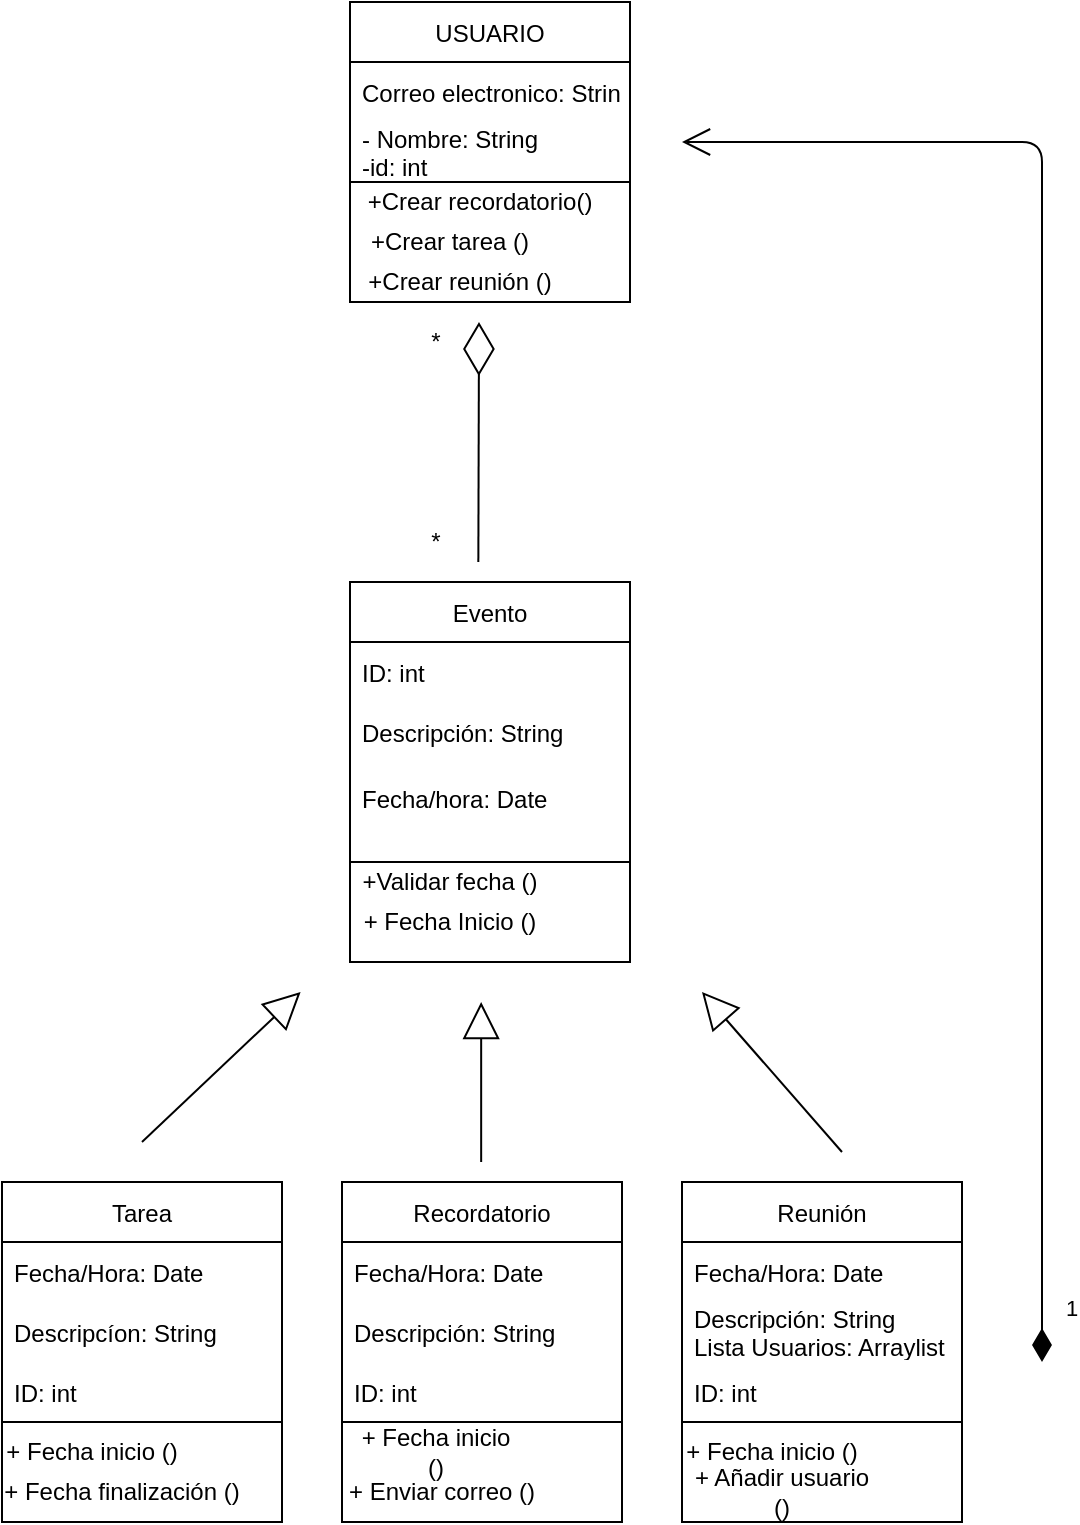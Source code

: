 <mxfile version="15.3.5" type="github"><diagram id="AVKOWbXUhxcYXjMrbxTi" name="Page-1"><mxGraphModel dx="1722" dy="937" grid="1" gridSize="10" guides="1" tooltips="1" connect="1" arrows="1" fold="1" page="1" pageScale="1" pageWidth="827" pageHeight="1169" math="0" shadow="0"><root><mxCell id="0"/><mxCell id="1" parent="0"/><mxCell id="qdVvwio_gMMQV0OX1N5n-2" value="USUARIO" style="swimlane;fontStyle=0;childLayout=stackLayout;horizontal=1;startSize=30;horizontalStack=0;resizeParent=1;resizeParentMax=0;resizeLast=0;collapsible=1;marginBottom=0;hachureGap=4;pointerEvents=0;" vertex="1" parent="1"><mxGeometry x="334" y="90" width="140" height="100" as="geometry"/></mxCell><mxCell id="qdVvwio_gMMQV0OX1N5n-4" value="Correo electronico: String" style="text;strokeColor=none;fillColor=none;align=left;verticalAlign=middle;spacingLeft=4;spacingRight=4;overflow=hidden;points=[[0,0.5],[1,0.5]];portConstraint=eastwest;rotatable=0;" vertex="1" parent="qdVvwio_gMMQV0OX1N5n-2"><mxGeometry y="30" width="140" height="30" as="geometry"/></mxCell><mxCell id="qdVvwio_gMMQV0OX1N5n-3" value="- Nombre: String&#xA;-id: int&#xA;" style="text;strokeColor=none;fillColor=none;align=left;verticalAlign=middle;spacingLeft=4;spacingRight=4;overflow=hidden;points=[[0,0.5],[1,0.5]];portConstraint=eastwest;rotatable=0;" vertex="1" parent="qdVvwio_gMMQV0OX1N5n-2"><mxGeometry y="60" width="140" height="40" as="geometry"/></mxCell><mxCell id="qdVvwio_gMMQV0OX1N5n-6" value="" style="rounded=0;whiteSpace=wrap;html=1;hachureGap=4;pointerEvents=0;" vertex="1" parent="1"><mxGeometry x="334" y="180" width="140" height="60" as="geometry"/></mxCell><mxCell id="qdVvwio_gMMQV0OX1N5n-7" value="+Crear recordatorio()" style="text;html=1;strokeColor=none;fillColor=none;align=center;verticalAlign=middle;whiteSpace=wrap;rounded=0;hachureGap=4;pointerEvents=0;" vertex="1" parent="1"><mxGeometry x="334" y="180" width="130" height="20" as="geometry"/></mxCell><mxCell id="qdVvwio_gMMQV0OX1N5n-10" value="+Crear tarea ()" style="text;html=1;strokeColor=none;fillColor=none;align=center;verticalAlign=middle;whiteSpace=wrap;rounded=0;hachureGap=4;pointerEvents=0;" vertex="1" parent="1"><mxGeometry x="334" y="200" width="100" height="20" as="geometry"/></mxCell><mxCell id="qdVvwio_gMMQV0OX1N5n-11" value="+Crear reunión ()" style="text;html=1;strokeColor=none;fillColor=none;align=center;verticalAlign=middle;whiteSpace=wrap;rounded=0;hachureGap=4;pointerEvents=0;" vertex="1" parent="1"><mxGeometry x="334" y="220" width="110" height="20" as="geometry"/></mxCell><mxCell id="qdVvwio_gMMQV0OX1N5n-12" value="Evento" style="swimlane;fontStyle=0;childLayout=stackLayout;horizontal=1;startSize=30;horizontalStack=0;resizeParent=1;resizeParentMax=0;resizeLast=0;collapsible=1;marginBottom=0;hachureGap=4;pointerEvents=0;" vertex="1" parent="1"><mxGeometry x="334" y="380" width="140" height="140" as="geometry"/></mxCell><mxCell id="qdVvwio_gMMQV0OX1N5n-13" value="ID: int" style="text;strokeColor=none;fillColor=none;align=left;verticalAlign=middle;spacingLeft=4;spacingRight=4;overflow=hidden;points=[[0,0.5],[1,0.5]];portConstraint=eastwest;rotatable=0;" vertex="1" parent="qdVvwio_gMMQV0OX1N5n-12"><mxGeometry y="30" width="140" height="30" as="geometry"/></mxCell><mxCell id="qdVvwio_gMMQV0OX1N5n-14" value="Descripción: String" style="text;strokeColor=none;fillColor=none;align=left;verticalAlign=middle;spacingLeft=4;spacingRight=4;overflow=hidden;points=[[0,0.5],[1,0.5]];portConstraint=eastwest;rotatable=0;" vertex="1" parent="qdVvwio_gMMQV0OX1N5n-12"><mxGeometry y="60" width="140" height="30" as="geometry"/></mxCell><mxCell id="qdVvwio_gMMQV0OX1N5n-15" value="Fecha/hora: Date&#xA;" style="text;strokeColor=none;fillColor=none;align=left;verticalAlign=middle;spacingLeft=4;spacingRight=4;overflow=hidden;points=[[0,0.5],[1,0.5]];portConstraint=eastwest;rotatable=0;" vertex="1" parent="qdVvwio_gMMQV0OX1N5n-12"><mxGeometry y="90" width="140" height="50" as="geometry"/></mxCell><mxCell id="qdVvwio_gMMQV0OX1N5n-17" value="" style="rounded=0;whiteSpace=wrap;html=1;hachureGap=4;pointerEvents=0;" vertex="1" parent="1"><mxGeometry x="334" y="520" width="140" height="50" as="geometry"/></mxCell><mxCell id="qdVvwio_gMMQV0OX1N5n-18" value="+Validar fecha ()" style="text;html=1;strokeColor=none;fillColor=none;align=center;verticalAlign=middle;whiteSpace=wrap;rounded=0;hachureGap=4;pointerEvents=0;" vertex="1" parent="1"><mxGeometry x="334" y="520" width="100" height="20" as="geometry"/></mxCell><mxCell id="qdVvwio_gMMQV0OX1N5n-19" value="+ Fecha Inicio ()" style="text;html=1;strokeColor=none;fillColor=none;align=center;verticalAlign=middle;whiteSpace=wrap;rounded=0;hachureGap=4;pointerEvents=0;" vertex="1" parent="1"><mxGeometry x="334" y="540" width="100" height="20" as="geometry"/></mxCell><mxCell id="qdVvwio_gMMQV0OX1N5n-21" value="Tarea" style="swimlane;fontStyle=0;childLayout=stackLayout;horizontal=1;startSize=30;horizontalStack=0;resizeParent=1;resizeParentMax=0;resizeLast=0;collapsible=1;marginBottom=0;hachureGap=4;pointerEvents=0;" vertex="1" parent="1"><mxGeometry x="160" y="680" width="140" height="120" as="geometry"/></mxCell><mxCell id="qdVvwio_gMMQV0OX1N5n-22" value="Fecha/Hora: Date" style="text;strokeColor=none;fillColor=none;align=left;verticalAlign=middle;spacingLeft=4;spacingRight=4;overflow=hidden;points=[[0,0.5],[1,0.5]];portConstraint=eastwest;rotatable=0;" vertex="1" parent="qdVvwio_gMMQV0OX1N5n-21"><mxGeometry y="30" width="140" height="30" as="geometry"/></mxCell><mxCell id="qdVvwio_gMMQV0OX1N5n-23" value="Descripcíon: String" style="text;strokeColor=none;fillColor=none;align=left;verticalAlign=middle;spacingLeft=4;spacingRight=4;overflow=hidden;points=[[0,0.5],[1,0.5]];portConstraint=eastwest;rotatable=0;" vertex="1" parent="qdVvwio_gMMQV0OX1N5n-21"><mxGeometry y="60" width="140" height="30" as="geometry"/></mxCell><mxCell id="qdVvwio_gMMQV0OX1N5n-24" value="ID: int" style="text;strokeColor=none;fillColor=none;align=left;verticalAlign=middle;spacingLeft=4;spacingRight=4;overflow=hidden;points=[[0,0.5],[1,0.5]];portConstraint=eastwest;rotatable=0;" vertex="1" parent="qdVvwio_gMMQV0OX1N5n-21"><mxGeometry y="90" width="140" height="30" as="geometry"/></mxCell><mxCell id="qdVvwio_gMMQV0OX1N5n-25" value="Recordatorio" style="swimlane;fontStyle=0;childLayout=stackLayout;horizontal=1;startSize=30;horizontalStack=0;resizeParent=1;resizeParentMax=0;resizeLast=0;collapsible=1;marginBottom=0;hachureGap=4;pointerEvents=0;" vertex="1" parent="1"><mxGeometry x="330" y="680" width="140" height="120" as="geometry"/></mxCell><mxCell id="qdVvwio_gMMQV0OX1N5n-26" value="Fecha/Hora: Date" style="text;strokeColor=none;fillColor=none;align=left;verticalAlign=middle;spacingLeft=4;spacingRight=4;overflow=hidden;points=[[0,0.5],[1,0.5]];portConstraint=eastwest;rotatable=0;" vertex="1" parent="qdVvwio_gMMQV0OX1N5n-25"><mxGeometry y="30" width="140" height="30" as="geometry"/></mxCell><mxCell id="qdVvwio_gMMQV0OX1N5n-27" value="Descripción: String" style="text;strokeColor=none;fillColor=none;align=left;verticalAlign=middle;spacingLeft=4;spacingRight=4;overflow=hidden;points=[[0,0.5],[1,0.5]];portConstraint=eastwest;rotatable=0;" vertex="1" parent="qdVvwio_gMMQV0OX1N5n-25"><mxGeometry y="60" width="140" height="30" as="geometry"/></mxCell><mxCell id="qdVvwio_gMMQV0OX1N5n-28" value="ID: int" style="text;strokeColor=none;fillColor=none;align=left;verticalAlign=middle;spacingLeft=4;spacingRight=4;overflow=hidden;points=[[0,0.5],[1,0.5]];portConstraint=eastwest;rotatable=0;" vertex="1" parent="qdVvwio_gMMQV0OX1N5n-25"><mxGeometry y="90" width="140" height="30" as="geometry"/></mxCell><mxCell id="qdVvwio_gMMQV0OX1N5n-29" value="Reunión" style="swimlane;fontStyle=0;childLayout=stackLayout;horizontal=1;startSize=30;horizontalStack=0;resizeParent=1;resizeParentMax=0;resizeLast=0;collapsible=1;marginBottom=0;hachureGap=4;pointerEvents=0;" vertex="1" parent="1"><mxGeometry x="500" y="680" width="140" height="120" as="geometry"/></mxCell><mxCell id="qdVvwio_gMMQV0OX1N5n-30" value="Fecha/Hora: Date" style="text;strokeColor=none;fillColor=none;align=left;verticalAlign=middle;spacingLeft=4;spacingRight=4;overflow=hidden;points=[[0,0.5],[1,0.5]];portConstraint=eastwest;rotatable=0;" vertex="1" parent="qdVvwio_gMMQV0OX1N5n-29"><mxGeometry y="30" width="140" height="30" as="geometry"/></mxCell><mxCell id="qdVvwio_gMMQV0OX1N5n-31" value="Descripción: String&#xA;Lista Usuarios: Arraylist&#xA;" style="text;strokeColor=none;fillColor=none;align=left;verticalAlign=middle;spacingLeft=4;spacingRight=4;overflow=hidden;points=[[0,0.5],[1,0.5]];portConstraint=eastwest;rotatable=0;" vertex="1" parent="qdVvwio_gMMQV0OX1N5n-29"><mxGeometry y="60" width="140" height="30" as="geometry"/></mxCell><mxCell id="qdVvwio_gMMQV0OX1N5n-32" value="ID: int" style="text;strokeColor=none;fillColor=none;align=left;verticalAlign=middle;spacingLeft=4;spacingRight=4;overflow=hidden;points=[[0,0.5],[1,0.5]];portConstraint=eastwest;rotatable=0;" vertex="1" parent="qdVvwio_gMMQV0OX1N5n-29"><mxGeometry y="90" width="140" height="30" as="geometry"/></mxCell><mxCell id="qdVvwio_gMMQV0OX1N5n-36" value="*" style="text;html=1;strokeColor=none;fillColor=none;align=center;verticalAlign=middle;whiteSpace=wrap;rounded=0;hachureGap=4;pointerEvents=0;" vertex="1" parent="1"><mxGeometry x="367" y="250" width="20" height="20" as="geometry"/></mxCell><mxCell id="qdVvwio_gMMQV0OX1N5n-38" value="*" style="text;html=1;strokeColor=none;fillColor=none;align=center;verticalAlign=middle;whiteSpace=wrap;rounded=0;hachureGap=4;pointerEvents=0;" vertex="1" parent="1"><mxGeometry x="357" y="350" width="40" height="20" as="geometry"/></mxCell><mxCell id="qdVvwio_gMMQV0OX1N5n-58" value="" style="rounded=0;whiteSpace=wrap;html=1;hachureGap=4;pointerEvents=0;" vertex="1" parent="1"><mxGeometry x="160" y="800" width="140" height="50" as="geometry"/></mxCell><mxCell id="qdVvwio_gMMQV0OX1N5n-59" value="" style="rounded=0;whiteSpace=wrap;html=1;hachureGap=4;pointerEvents=0;" vertex="1" parent="1"><mxGeometry x="330" y="800" width="140" height="50" as="geometry"/></mxCell><mxCell id="qdVvwio_gMMQV0OX1N5n-60" value="" style="rounded=0;whiteSpace=wrap;html=1;hachureGap=4;pointerEvents=0;" vertex="1" parent="1"><mxGeometry x="500" y="800" width="140" height="50" as="geometry"/></mxCell><mxCell id="qdVvwio_gMMQV0OX1N5n-63" value="" style="endArrow=diamondThin;endFill=0;endSize=24;html=1;sourcePerimeterSpacing=8;targetPerimeterSpacing=8;" edge="1" parent="1"><mxGeometry width="160" relative="1" as="geometry"><mxPoint x="398.17" y="370" as="sourcePoint"/><mxPoint x="398.5" y="250" as="targetPoint"/></mxGeometry></mxCell><mxCell id="qdVvwio_gMMQV0OX1N5n-64" value="1" style="endArrow=open;html=1;endSize=12;startArrow=diamondThin;startSize=14;startFill=1;edgeStyle=orthogonalEdgeStyle;align=left;verticalAlign=bottom;sourcePerimeterSpacing=8;targetPerimeterSpacing=8;" edge="1" parent="1"><mxGeometry x="-0.953" y="-10" relative="1" as="geometry"><mxPoint x="680" y="770" as="sourcePoint"/><mxPoint x="500" y="160" as="targetPoint"/><Array as="points"><mxPoint x="680" y="160"/></Array><mxPoint as="offset"/></mxGeometry></mxCell><mxCell id="qdVvwio_gMMQV0OX1N5n-65" value="+ Fecha inicio ()" style="text;html=1;strokeColor=none;fillColor=none;align=center;verticalAlign=middle;whiteSpace=wrap;rounded=0;hachureGap=4;pointerEvents=0;" vertex="1" parent="1"><mxGeometry x="160" y="805" width="90" height="20" as="geometry"/></mxCell><mxCell id="qdVvwio_gMMQV0OX1N5n-66" value="+ Fecha inicio ()" style="text;html=1;strokeColor=none;fillColor=none;align=center;verticalAlign=middle;whiteSpace=wrap;rounded=0;hachureGap=4;pointerEvents=0;" vertex="1" parent="1"><mxGeometry x="334" y="805" width="86" height="20" as="geometry"/></mxCell><mxCell id="qdVvwio_gMMQV0OX1N5n-67" value="+ Fecha inicio ()" style="text;html=1;strokeColor=none;fillColor=none;align=center;verticalAlign=middle;whiteSpace=wrap;rounded=0;hachureGap=4;pointerEvents=0;" vertex="1" parent="1"><mxGeometry x="500" y="805" width="90" height="20" as="geometry"/></mxCell><mxCell id="qdVvwio_gMMQV0OX1N5n-68" value="+ Fecha finalización ()" style="text;html=1;strokeColor=none;fillColor=none;align=center;verticalAlign=middle;whiteSpace=wrap;rounded=0;hachureGap=4;pointerEvents=0;" vertex="1" parent="1"><mxGeometry x="160" y="825" width="120" height="20" as="geometry"/></mxCell><mxCell id="qdVvwio_gMMQV0OX1N5n-69" value="+ Añadir usuario ()" style="text;html=1;strokeColor=none;fillColor=none;align=center;verticalAlign=middle;whiteSpace=wrap;rounded=0;hachureGap=4;pointerEvents=0;" vertex="1" parent="1"><mxGeometry x="500" y="825" width="100" height="20" as="geometry"/></mxCell><mxCell id="qdVvwio_gMMQV0OX1N5n-70" value="+ Enviar correo ()" style="text;html=1;strokeColor=none;fillColor=none;align=center;verticalAlign=middle;whiteSpace=wrap;rounded=0;hachureGap=4;pointerEvents=0;" vertex="1" parent="1"><mxGeometry x="330" y="825" width="100" height="20" as="geometry"/></mxCell><mxCell id="qdVvwio_gMMQV0OX1N5n-73" value="" style="endArrow=block;endSize=16;endFill=0;html=1;sourcePerimeterSpacing=8;targetPerimeterSpacing=8;" edge="1" parent="1"><mxGeometry x="-0.167" width="160" relative="1" as="geometry"><mxPoint x="230" y="660" as="sourcePoint"/><mxPoint x="309.29" y="585" as="targetPoint"/><mxPoint as="offset"/></mxGeometry></mxCell><mxCell id="qdVvwio_gMMQV0OX1N5n-74" value="" style="endArrow=block;endSize=16;endFill=0;html=1;sourcePerimeterSpacing=8;targetPerimeterSpacing=8;" edge="1" parent="1"><mxGeometry width="160" relative="1" as="geometry"><mxPoint x="399.58" y="670" as="sourcePoint"/><mxPoint x="399.58" y="590" as="targetPoint"/></mxGeometry></mxCell><mxCell id="qdVvwio_gMMQV0OX1N5n-75" value="" style="endArrow=block;endSize=16;endFill=0;html=1;sourcePerimeterSpacing=8;targetPerimeterSpacing=8;" edge="1" parent="1"><mxGeometry x="-0.134" y="-46" width="160" relative="1" as="geometry"><mxPoint x="580" y="665" as="sourcePoint"/><mxPoint x="510" y="585" as="targetPoint"/><mxPoint x="-1" as="offset"/></mxGeometry></mxCell></root></mxGraphModel></diagram></mxfile>